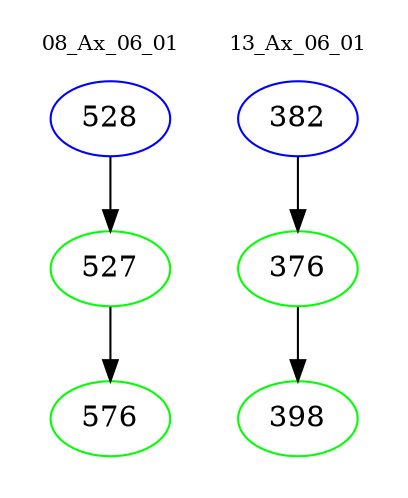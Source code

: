 digraph{
subgraph cluster_0 {
color = white
label = "08_Ax_06_01";
fontsize=10;
T0_528 [label="528", color="blue"]
T0_528 -> T0_527 [color="black"]
T0_527 [label="527", color="green"]
T0_527 -> T0_576 [color="black"]
T0_576 [label="576", color="green"]
}
subgraph cluster_1 {
color = white
label = "13_Ax_06_01";
fontsize=10;
T1_382 [label="382", color="blue"]
T1_382 -> T1_376 [color="black"]
T1_376 [label="376", color="green"]
T1_376 -> T1_398 [color="black"]
T1_398 [label="398", color="green"]
}
}
